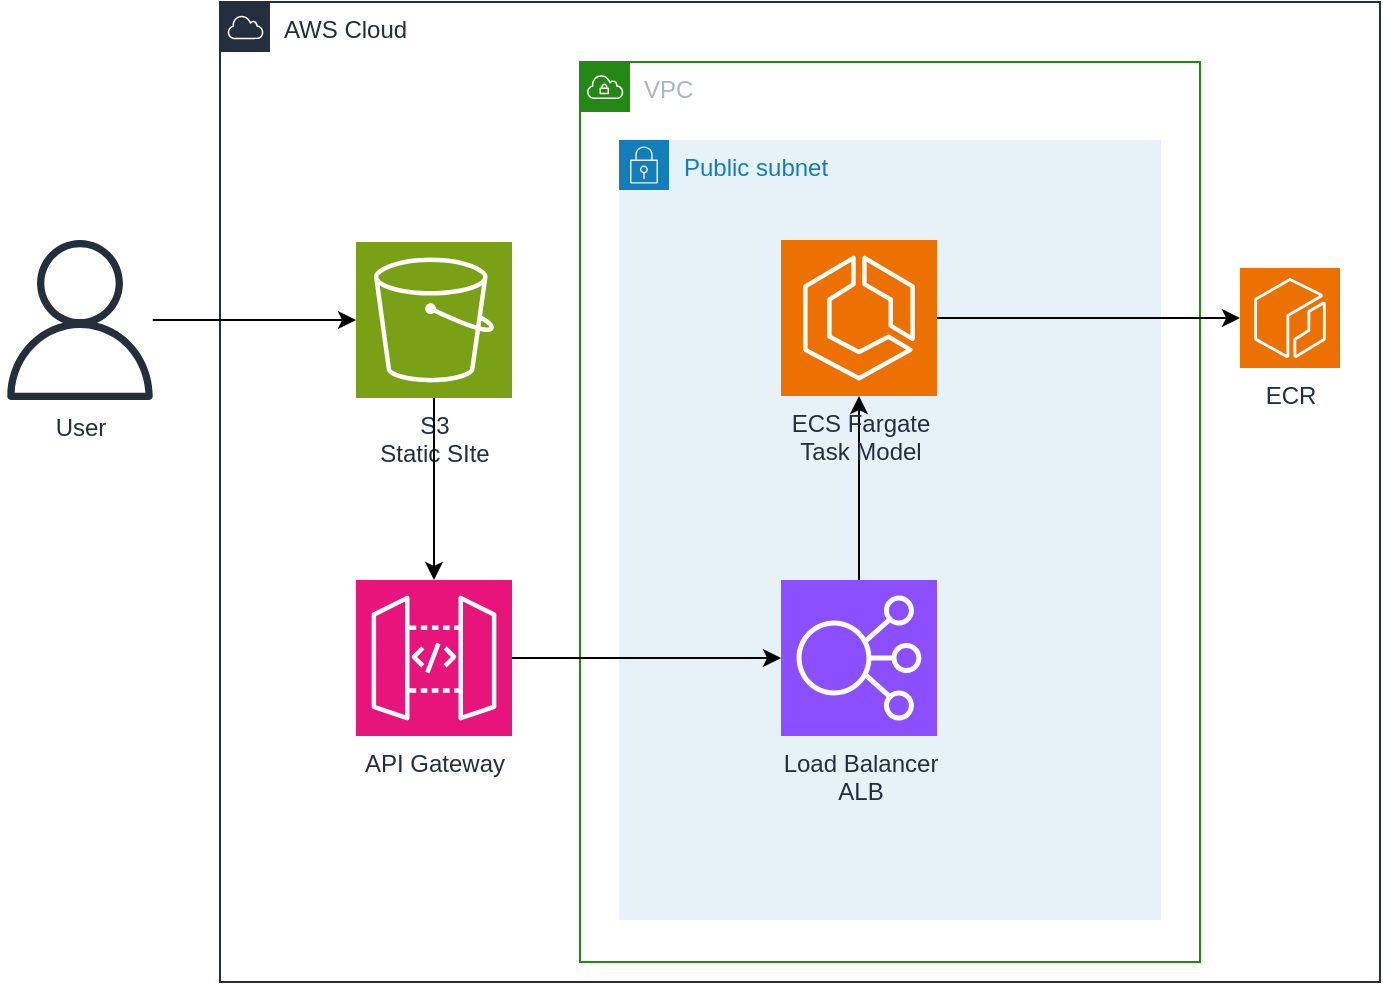 <mxfile version="23.0.2" type="device">
  <diagram name="Página-1" id="wbQcOPw41KErbVmFeMZ-">
    <mxGraphModel dx="1175" dy="731" grid="1" gridSize="10" guides="1" tooltips="1" connect="1" arrows="1" fold="1" page="1" pageScale="1" pageWidth="827" pageHeight="1169" math="0" shadow="0">
      <root>
        <mxCell id="0" />
        <mxCell id="1" parent="0" />
        <mxCell id="VR5Q_aH6WxJPKo7_ZTVi-6" value="AWS Cloud" style="points=[[0,0],[0.25,0],[0.5,0],[0.75,0],[1,0],[1,0.25],[1,0.5],[1,0.75],[1,1],[0.75,1],[0.5,1],[0.25,1],[0,1],[0,0.75],[0,0.5],[0,0.25]];outlineConnect=0;gradientColor=none;html=1;whiteSpace=wrap;fontSize=12;fontStyle=0;container=1;pointerEvents=0;collapsible=0;recursiveResize=0;shape=mxgraph.aws4.group;grIcon=mxgraph.aws4.group_aws_cloud;strokeColor=#232F3E;fillColor=none;verticalAlign=top;align=left;spacingLeft=30;fontColor=#232F3E;dashed=0;" parent="1" vertex="1">
          <mxGeometry x="150" y="160" width="580" height="490" as="geometry" />
        </mxCell>
        <mxCell id="VR5Q_aH6WxJPKo7_ZTVi-3" value="API Gateway" style="sketch=0;points=[[0,0,0],[0.25,0,0],[0.5,0,0],[0.75,0,0],[1,0,0],[0,1,0],[0.25,1,0],[0.5,1,0],[0.75,1,0],[1,1,0],[0,0.25,0],[0,0.5,0],[0,0.75,0],[1,0.25,0],[1,0.5,0],[1,0.75,0]];outlineConnect=0;fontColor=#232F3E;fillColor=#E7157B;strokeColor=#ffffff;dashed=0;verticalLabelPosition=bottom;verticalAlign=top;align=center;html=1;fontSize=12;fontStyle=0;aspect=fixed;shape=mxgraph.aws4.resourceIcon;resIcon=mxgraph.aws4.api_gateway;" parent="VR5Q_aH6WxJPKo7_ZTVi-6" vertex="1">
          <mxGeometry x="68" y="289" width="78" height="78" as="geometry" />
        </mxCell>
        <mxCell id="VR5Q_aH6WxJPKo7_ZTVi-2" value="S3&lt;br&gt;Static SIte" style="sketch=0;points=[[0,0,0],[0.25,0,0],[0.5,0,0],[0.75,0,0],[1,0,0],[0,1,0],[0.25,1,0],[0.5,1,0],[0.75,1,0],[1,1,0],[0,0.25,0],[0,0.5,0],[0,0.75,0],[1,0.25,0],[1,0.5,0],[1,0.75,0]];outlineConnect=0;fontColor=#232F3E;fillColor=#7AA116;strokeColor=#ffffff;dashed=0;verticalLabelPosition=bottom;verticalAlign=top;align=center;html=1;fontSize=12;fontStyle=0;aspect=fixed;shape=mxgraph.aws4.resourceIcon;resIcon=mxgraph.aws4.s3;" parent="VR5Q_aH6WxJPKo7_ZTVi-6" vertex="1">
          <mxGeometry x="68" y="120" width="78" height="78" as="geometry" />
        </mxCell>
        <mxCell id="VR5Q_aH6WxJPKo7_ZTVi-9" style="edgeStyle=orthogonalEdgeStyle;rounded=0;orthogonalLoop=1;jettySize=auto;html=1;entryX=0.5;entryY=0;entryDx=0;entryDy=0;entryPerimeter=0;" parent="VR5Q_aH6WxJPKo7_ZTVi-6" source="VR5Q_aH6WxJPKo7_ZTVi-2" target="VR5Q_aH6WxJPKo7_ZTVi-3" edge="1">
          <mxGeometry relative="1" as="geometry" />
        </mxCell>
        <mxCell id="VR5Q_aH6WxJPKo7_ZTVi-14" value="ECR" style="sketch=0;points=[[0,0,0],[0.25,0,0],[0.5,0,0],[0.75,0,0],[1,0,0],[0,1,0],[0.25,1,0],[0.5,1,0],[0.75,1,0],[1,1,0],[0,0.25,0],[0,0.5,0],[0,0.75,0],[1,0.25,0],[1,0.5,0],[1,0.75,0]];outlineConnect=0;fontColor=#232F3E;fillColor=#ED7100;strokeColor=#ffffff;dashed=0;verticalLabelPosition=bottom;verticalAlign=top;align=center;html=1;fontSize=12;fontStyle=0;aspect=fixed;shape=mxgraph.aws4.resourceIcon;resIcon=mxgraph.aws4.ecr;" parent="VR5Q_aH6WxJPKo7_ZTVi-6" vertex="1">
          <mxGeometry x="510" y="133" width="50" height="50" as="geometry" />
        </mxCell>
        <mxCell id="VR5Q_aH6WxJPKo7_ZTVi-13" value="VPC" style="points=[[0,0],[0.25,0],[0.5,0],[0.75,0],[1,0],[1,0.25],[1,0.5],[1,0.75],[1,1],[0.75,1],[0.5,1],[0.25,1],[0,1],[0,0.75],[0,0.5],[0,0.25]];outlineConnect=0;gradientColor=none;html=1;whiteSpace=wrap;fontSize=12;fontStyle=0;container=1;pointerEvents=0;collapsible=0;recursiveResize=0;shape=mxgraph.aws4.group;grIcon=mxgraph.aws4.group_vpc;strokeColor=#248814;fillColor=none;verticalAlign=top;align=left;spacingLeft=30;fontColor=#AAB7B8;dashed=0;" parent="1" vertex="1">
          <mxGeometry x="330" y="190" width="310" height="450" as="geometry" />
        </mxCell>
        <mxCell id="VR5Q_aH6WxJPKo7_ZTVi-10" value="Public subnet" style="points=[[0,0],[0.25,0],[0.5,0],[0.75,0],[1,0],[1,0.25],[1,0.5],[1,0.75],[1,1],[0.75,1],[0.5,1],[0.25,1],[0,1],[0,0.75],[0,0.5],[0,0.25]];outlineConnect=0;gradientColor=none;html=1;whiteSpace=wrap;fontSize=12;fontStyle=0;container=1;pointerEvents=0;collapsible=0;recursiveResize=0;shape=mxgraph.aws4.group;grIcon=mxgraph.aws4.group_security_group;grStroke=0;strokeColor=#147EBA;fillColor=#E6F2F8;verticalAlign=top;align=left;spacingLeft=30;fontColor=#147EBA;dashed=0;" parent="VR5Q_aH6WxJPKo7_ZTVi-13" vertex="1">
          <mxGeometry x="19.5" y="39" width="271" height="390" as="geometry" />
        </mxCell>
        <mxCell id="VR5Q_aH6WxJPKo7_ZTVi-12" style="edgeStyle=orthogonalEdgeStyle;rounded=0;orthogonalLoop=1;jettySize=auto;html=1;" parent="VR5Q_aH6WxJPKo7_ZTVi-10" source="VR5Q_aH6WxJPKo7_ZTVi-4" target="VR5Q_aH6WxJPKo7_ZTVi-5" edge="1">
          <mxGeometry relative="1" as="geometry" />
        </mxCell>
        <mxCell id="VR5Q_aH6WxJPKo7_ZTVi-4" value="Load Balancer&lt;br&gt;ALB" style="sketch=0;points=[[0,0,0],[0.25,0,0],[0.5,0,0],[0.75,0,0],[1,0,0],[0,1,0],[0.25,1,0],[0.5,1,0],[0.75,1,0],[1,1,0],[0,0.25,0],[0,0.5,0],[0,0.75,0],[1,0.25,0],[1,0.5,0],[1,0.75,0]];outlineConnect=0;fontColor=#232F3E;fillColor=#8C4FFF;strokeColor=#ffffff;dashed=0;verticalLabelPosition=bottom;verticalAlign=top;align=center;html=1;fontSize=12;fontStyle=0;aspect=fixed;shape=mxgraph.aws4.resourceIcon;resIcon=mxgraph.aws4.elastic_load_balancing;" parent="VR5Q_aH6WxJPKo7_ZTVi-10" vertex="1">
          <mxGeometry x="81" y="220" width="78" height="78" as="geometry" />
        </mxCell>
        <mxCell id="VR5Q_aH6WxJPKo7_ZTVi-5" value="ECS Fargate&lt;br&gt;Task Model" style="sketch=0;points=[[0,0,0],[0.25,0,0],[0.5,0,0],[0.75,0,0],[1,0,0],[0,1,0],[0.25,1,0],[0.5,1,0],[0.75,1,0],[1,1,0],[0,0.25,0],[0,0.5,0],[0,0.75,0],[1,0.25,0],[1,0.5,0],[1,0.75,0]];outlineConnect=0;fontColor=#232F3E;fillColor=#ED7100;strokeColor=#ffffff;dashed=0;verticalLabelPosition=bottom;verticalAlign=top;align=center;html=1;fontSize=12;fontStyle=0;aspect=fixed;shape=mxgraph.aws4.resourceIcon;resIcon=mxgraph.aws4.ecs;" parent="VR5Q_aH6WxJPKo7_ZTVi-10" vertex="1">
          <mxGeometry x="81" y="50" width="78" height="78" as="geometry" />
        </mxCell>
        <mxCell id="VR5Q_aH6WxJPKo7_ZTVi-8" style="edgeStyle=orthogonalEdgeStyle;rounded=0;orthogonalLoop=1;jettySize=auto;html=1;" parent="1" source="VR5Q_aH6WxJPKo7_ZTVi-1" target="VR5Q_aH6WxJPKo7_ZTVi-2" edge="1">
          <mxGeometry relative="1" as="geometry" />
        </mxCell>
        <mxCell id="VR5Q_aH6WxJPKo7_ZTVi-1" value="User" style="sketch=0;outlineConnect=0;fontColor=#232F3E;gradientColor=none;fillColor=#232F3D;strokeColor=none;dashed=0;verticalLabelPosition=bottom;verticalAlign=top;align=center;html=1;fontSize=12;fontStyle=0;aspect=fixed;pointerEvents=1;shape=mxgraph.aws4.user;" parent="1" vertex="1">
          <mxGeometry x="40" y="279" width="80" height="80" as="geometry" />
        </mxCell>
        <mxCell id="VR5Q_aH6WxJPKo7_ZTVi-11" style="edgeStyle=orthogonalEdgeStyle;rounded=0;orthogonalLoop=1;jettySize=auto;html=1;" parent="1" source="VR5Q_aH6WxJPKo7_ZTVi-3" target="VR5Q_aH6WxJPKo7_ZTVi-4" edge="1">
          <mxGeometry relative="1" as="geometry" />
        </mxCell>
        <mxCell id="VR5Q_aH6WxJPKo7_ZTVi-15" style="edgeStyle=orthogonalEdgeStyle;rounded=0;orthogonalLoop=1;jettySize=auto;html=1;" parent="1" source="VR5Q_aH6WxJPKo7_ZTVi-5" target="VR5Q_aH6WxJPKo7_ZTVi-14" edge="1">
          <mxGeometry relative="1" as="geometry" />
        </mxCell>
      </root>
    </mxGraphModel>
  </diagram>
</mxfile>
